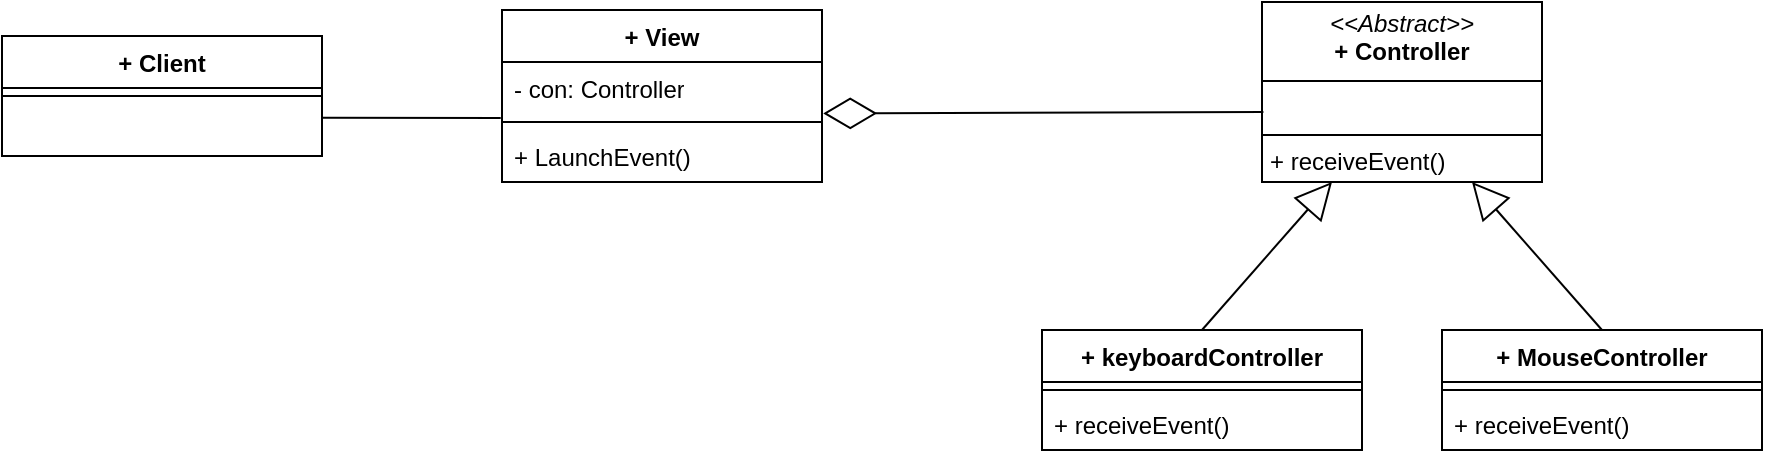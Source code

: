 <mxfile version="26.2.2">
  <diagram name="Page-1" id="Ci4bUiWY0Q3VsACfd2Gk">
    <mxGraphModel dx="968" dy="636" grid="1" gridSize="10" guides="1" tooltips="1" connect="1" arrows="1" fold="1" page="1" pageScale="1" pageWidth="570" pageHeight="940" math="0" shadow="0">
      <root>
        <mxCell id="0" />
        <mxCell id="1" parent="0" />
        <mxCell id="FWv0q7aFha9hihJQZCx--1" value="&lt;p style=&quot;margin:0px;margin-top:4px;text-align:center;&quot;&gt;&lt;i&gt;&amp;lt;&amp;lt;Abstract&amp;gt;&amp;gt;&lt;/i&gt;&lt;br&gt;&lt;b&gt;+ Controller&lt;/b&gt;&lt;/p&gt;&lt;hr size=&quot;1&quot; style=&quot;border-style:solid;&quot;&gt;&lt;p style=&quot;margin:0px;margin-left:4px;&quot;&gt;&lt;br&gt;&lt;/p&gt;&lt;hr size=&quot;1&quot; style=&quot;border-style:solid;&quot;&gt;&lt;p style=&quot;margin:0px;margin-left:4px;&quot;&gt;+ receiveEvent()&lt;br&gt;&lt;/p&gt;" style="verticalAlign=top;align=left;overflow=fill;html=1;whiteSpace=wrap;fillColor=none;" vertex="1" parent="1">
          <mxGeometry x="630" y="176" width="140" height="90" as="geometry" />
        </mxCell>
        <mxCell id="FWv0q7aFha9hihJQZCx--2" value="+ View" style="swimlane;fontStyle=1;align=center;verticalAlign=top;childLayout=stackLayout;horizontal=1;startSize=26;horizontalStack=0;resizeParent=1;resizeParentMax=0;resizeLast=0;collapsible=1;marginBottom=0;whiteSpace=wrap;html=1;fillColor=none;" vertex="1" parent="1">
          <mxGeometry x="250" y="180" width="160" height="86" as="geometry" />
        </mxCell>
        <mxCell id="FWv0q7aFha9hihJQZCx--3" value="- con: Controller" style="text;strokeColor=none;fillColor=none;align=left;verticalAlign=top;spacingLeft=4;spacingRight=4;overflow=hidden;rotatable=0;points=[[0,0.5],[1,0.5]];portConstraint=eastwest;whiteSpace=wrap;html=1;" vertex="1" parent="FWv0q7aFha9hihJQZCx--2">
          <mxGeometry y="26" width="160" height="26" as="geometry" />
        </mxCell>
        <mxCell id="FWv0q7aFha9hihJQZCx--4" value="" style="line;strokeWidth=1;fillColor=none;align=left;verticalAlign=middle;spacingTop=-1;spacingLeft=3;spacingRight=3;rotatable=0;labelPosition=right;points=[];portConstraint=eastwest;strokeColor=inherit;" vertex="1" parent="FWv0q7aFha9hihJQZCx--2">
          <mxGeometry y="52" width="160" height="8" as="geometry" />
        </mxCell>
        <mxCell id="FWv0q7aFha9hihJQZCx--5" value="+ LaunchEvent()" style="text;strokeColor=none;fillColor=none;align=left;verticalAlign=top;spacingLeft=4;spacingRight=4;overflow=hidden;rotatable=0;points=[[0,0.5],[1,0.5]];portConstraint=eastwest;whiteSpace=wrap;html=1;" vertex="1" parent="FWv0q7aFha9hihJQZCx--2">
          <mxGeometry y="60" width="160" height="26" as="geometry" />
        </mxCell>
        <mxCell id="FWv0q7aFha9hihJQZCx--6" value="+ Client" style="swimlane;fontStyle=1;align=center;verticalAlign=top;childLayout=stackLayout;horizontal=1;startSize=26;horizontalStack=0;resizeParent=1;resizeParentMax=0;resizeLast=0;collapsible=1;marginBottom=0;whiteSpace=wrap;html=1;fillColor=none;" vertex="1" parent="1">
          <mxGeometry y="193" width="160" height="60" as="geometry" />
        </mxCell>
        <mxCell id="FWv0q7aFha9hihJQZCx--7" value="" style="line;strokeWidth=1;fillColor=none;align=left;verticalAlign=middle;spacingTop=-1;spacingLeft=3;spacingRight=3;rotatable=0;labelPosition=right;points=[];portConstraint=eastwest;strokeColor=inherit;" vertex="1" parent="FWv0q7aFha9hihJQZCx--6">
          <mxGeometry y="26" width="160" height="8" as="geometry" />
        </mxCell>
        <mxCell id="FWv0q7aFha9hihJQZCx--8" value="&amp;nbsp;" style="text;strokeColor=none;fillColor=none;align=left;verticalAlign=top;spacingLeft=4;spacingRight=4;overflow=hidden;rotatable=0;points=[[0,0.5],[1,0.5]];portConstraint=eastwest;whiteSpace=wrap;html=1;" vertex="1" parent="FWv0q7aFha9hihJQZCx--6">
          <mxGeometry y="34" width="160" height="26" as="geometry" />
        </mxCell>
        <mxCell id="FWv0q7aFha9hihJQZCx--9" value="+ keyboardController" style="swimlane;fontStyle=1;align=center;verticalAlign=top;childLayout=stackLayout;horizontal=1;startSize=26;horizontalStack=0;resizeParent=1;resizeParentMax=0;resizeLast=0;collapsible=1;marginBottom=0;whiteSpace=wrap;html=1;fillColor=none;" vertex="1" parent="1">
          <mxGeometry x="520" y="340" width="160" height="60" as="geometry" />
        </mxCell>
        <mxCell id="FWv0q7aFha9hihJQZCx--10" value="" style="line;strokeWidth=1;fillColor=none;align=left;verticalAlign=middle;spacingTop=-1;spacingLeft=3;spacingRight=3;rotatable=0;labelPosition=right;points=[];portConstraint=eastwest;strokeColor=inherit;" vertex="1" parent="FWv0q7aFha9hihJQZCx--9">
          <mxGeometry y="26" width="160" height="8" as="geometry" />
        </mxCell>
        <mxCell id="FWv0q7aFha9hihJQZCx--11" value="+ receiveEvent()" style="text;strokeColor=none;fillColor=none;align=left;verticalAlign=top;spacingLeft=4;spacingRight=4;overflow=hidden;rotatable=0;points=[[0,0.5],[1,0.5]];portConstraint=eastwest;whiteSpace=wrap;html=1;" vertex="1" parent="FWv0q7aFha9hihJQZCx--9">
          <mxGeometry y="34" width="160" height="26" as="geometry" />
        </mxCell>
        <mxCell id="FWv0q7aFha9hihJQZCx--12" value="+ MouseController" style="swimlane;fontStyle=1;align=center;verticalAlign=top;childLayout=stackLayout;horizontal=1;startSize=26;horizontalStack=0;resizeParent=1;resizeParentMax=0;resizeLast=0;collapsible=1;marginBottom=0;whiteSpace=wrap;html=1;fillColor=none;" vertex="1" parent="1">
          <mxGeometry x="720" y="340" width="160" height="60" as="geometry" />
        </mxCell>
        <mxCell id="FWv0q7aFha9hihJQZCx--13" value="" style="line;strokeWidth=1;fillColor=none;align=left;verticalAlign=middle;spacingTop=-1;spacingLeft=3;spacingRight=3;rotatable=0;labelPosition=right;points=[];portConstraint=eastwest;strokeColor=inherit;" vertex="1" parent="FWv0q7aFha9hihJQZCx--12">
          <mxGeometry y="26" width="160" height="8" as="geometry" />
        </mxCell>
        <mxCell id="FWv0q7aFha9hihJQZCx--14" value="+ receiveEvent()" style="text;strokeColor=none;fillColor=none;align=left;verticalAlign=top;spacingLeft=4;spacingRight=4;overflow=hidden;rotatable=0;points=[[0,0.5],[1,0.5]];portConstraint=eastwest;whiteSpace=wrap;html=1;" vertex="1" parent="FWv0q7aFha9hihJQZCx--12">
          <mxGeometry y="34" width="160" height="26" as="geometry" />
        </mxCell>
        <mxCell id="FWv0q7aFha9hihJQZCx--18" value="" style="endArrow=block;endSize=16;endFill=0;html=1;rounded=0;entryX=0.25;entryY=1;entryDx=0;entryDy=0;exitX=0.5;exitY=0;exitDx=0;exitDy=0;" edge="1" parent="1" source="FWv0q7aFha9hihJQZCx--9" target="FWv0q7aFha9hihJQZCx--1">
          <mxGeometry width="160" relative="1" as="geometry">
            <mxPoint x="170" y="286" as="sourcePoint" />
            <mxPoint x="170" y="170" as="targetPoint" />
          </mxGeometry>
        </mxCell>
        <mxCell id="FWv0q7aFha9hihJQZCx--19" value="" style="endArrow=block;endSize=16;endFill=0;html=1;rounded=0;entryX=0.75;entryY=1;entryDx=0;entryDy=0;exitX=0.5;exitY=0;exitDx=0;exitDy=0;" edge="1" parent="1" source="FWv0q7aFha9hihJQZCx--12" target="FWv0q7aFha9hihJQZCx--1">
          <mxGeometry width="160" relative="1" as="geometry">
            <mxPoint x="375" y="370" as="sourcePoint" />
            <mxPoint x="545" y="276" as="targetPoint" />
          </mxGeometry>
        </mxCell>
        <mxCell id="FWv0q7aFha9hihJQZCx--21" value="" style="endArrow=diamondThin;endSize=24;endFill=0;html=1;rounded=0;entryX=1.004;entryY=0.99;entryDx=0;entryDy=0;exitX=0.005;exitY=0.611;exitDx=0;exitDy=0;entryPerimeter=0;exitPerimeter=0;" edge="1" parent="1" source="FWv0q7aFha9hihJQZCx--1" target="FWv0q7aFha9hihJQZCx--3">
          <mxGeometry width="160" relative="1" as="geometry">
            <mxPoint x="375" y="370" as="sourcePoint" />
            <mxPoint x="510" y="276" as="targetPoint" />
          </mxGeometry>
        </mxCell>
        <mxCell id="FWv0q7aFha9hihJQZCx--22" value="" style="endArrow=none;html=1;rounded=0;bendable=0;exitX=1.003;exitY=0.265;exitDx=0;exitDy=0;endFill=0;exitPerimeter=0;startFill=0;entryX=-0.004;entryY=1.077;entryDx=0;entryDy=0;entryPerimeter=0;" edge="1" parent="1" source="FWv0q7aFha9hihJQZCx--8" target="FWv0q7aFha9hihJQZCx--3">
          <mxGeometry width="50" height="50" relative="1" as="geometry">
            <mxPoint x="1.137e-13" y="280" as="sourcePoint" />
            <mxPoint x="125" y="232" as="targetPoint" />
          </mxGeometry>
        </mxCell>
      </root>
    </mxGraphModel>
  </diagram>
</mxfile>
